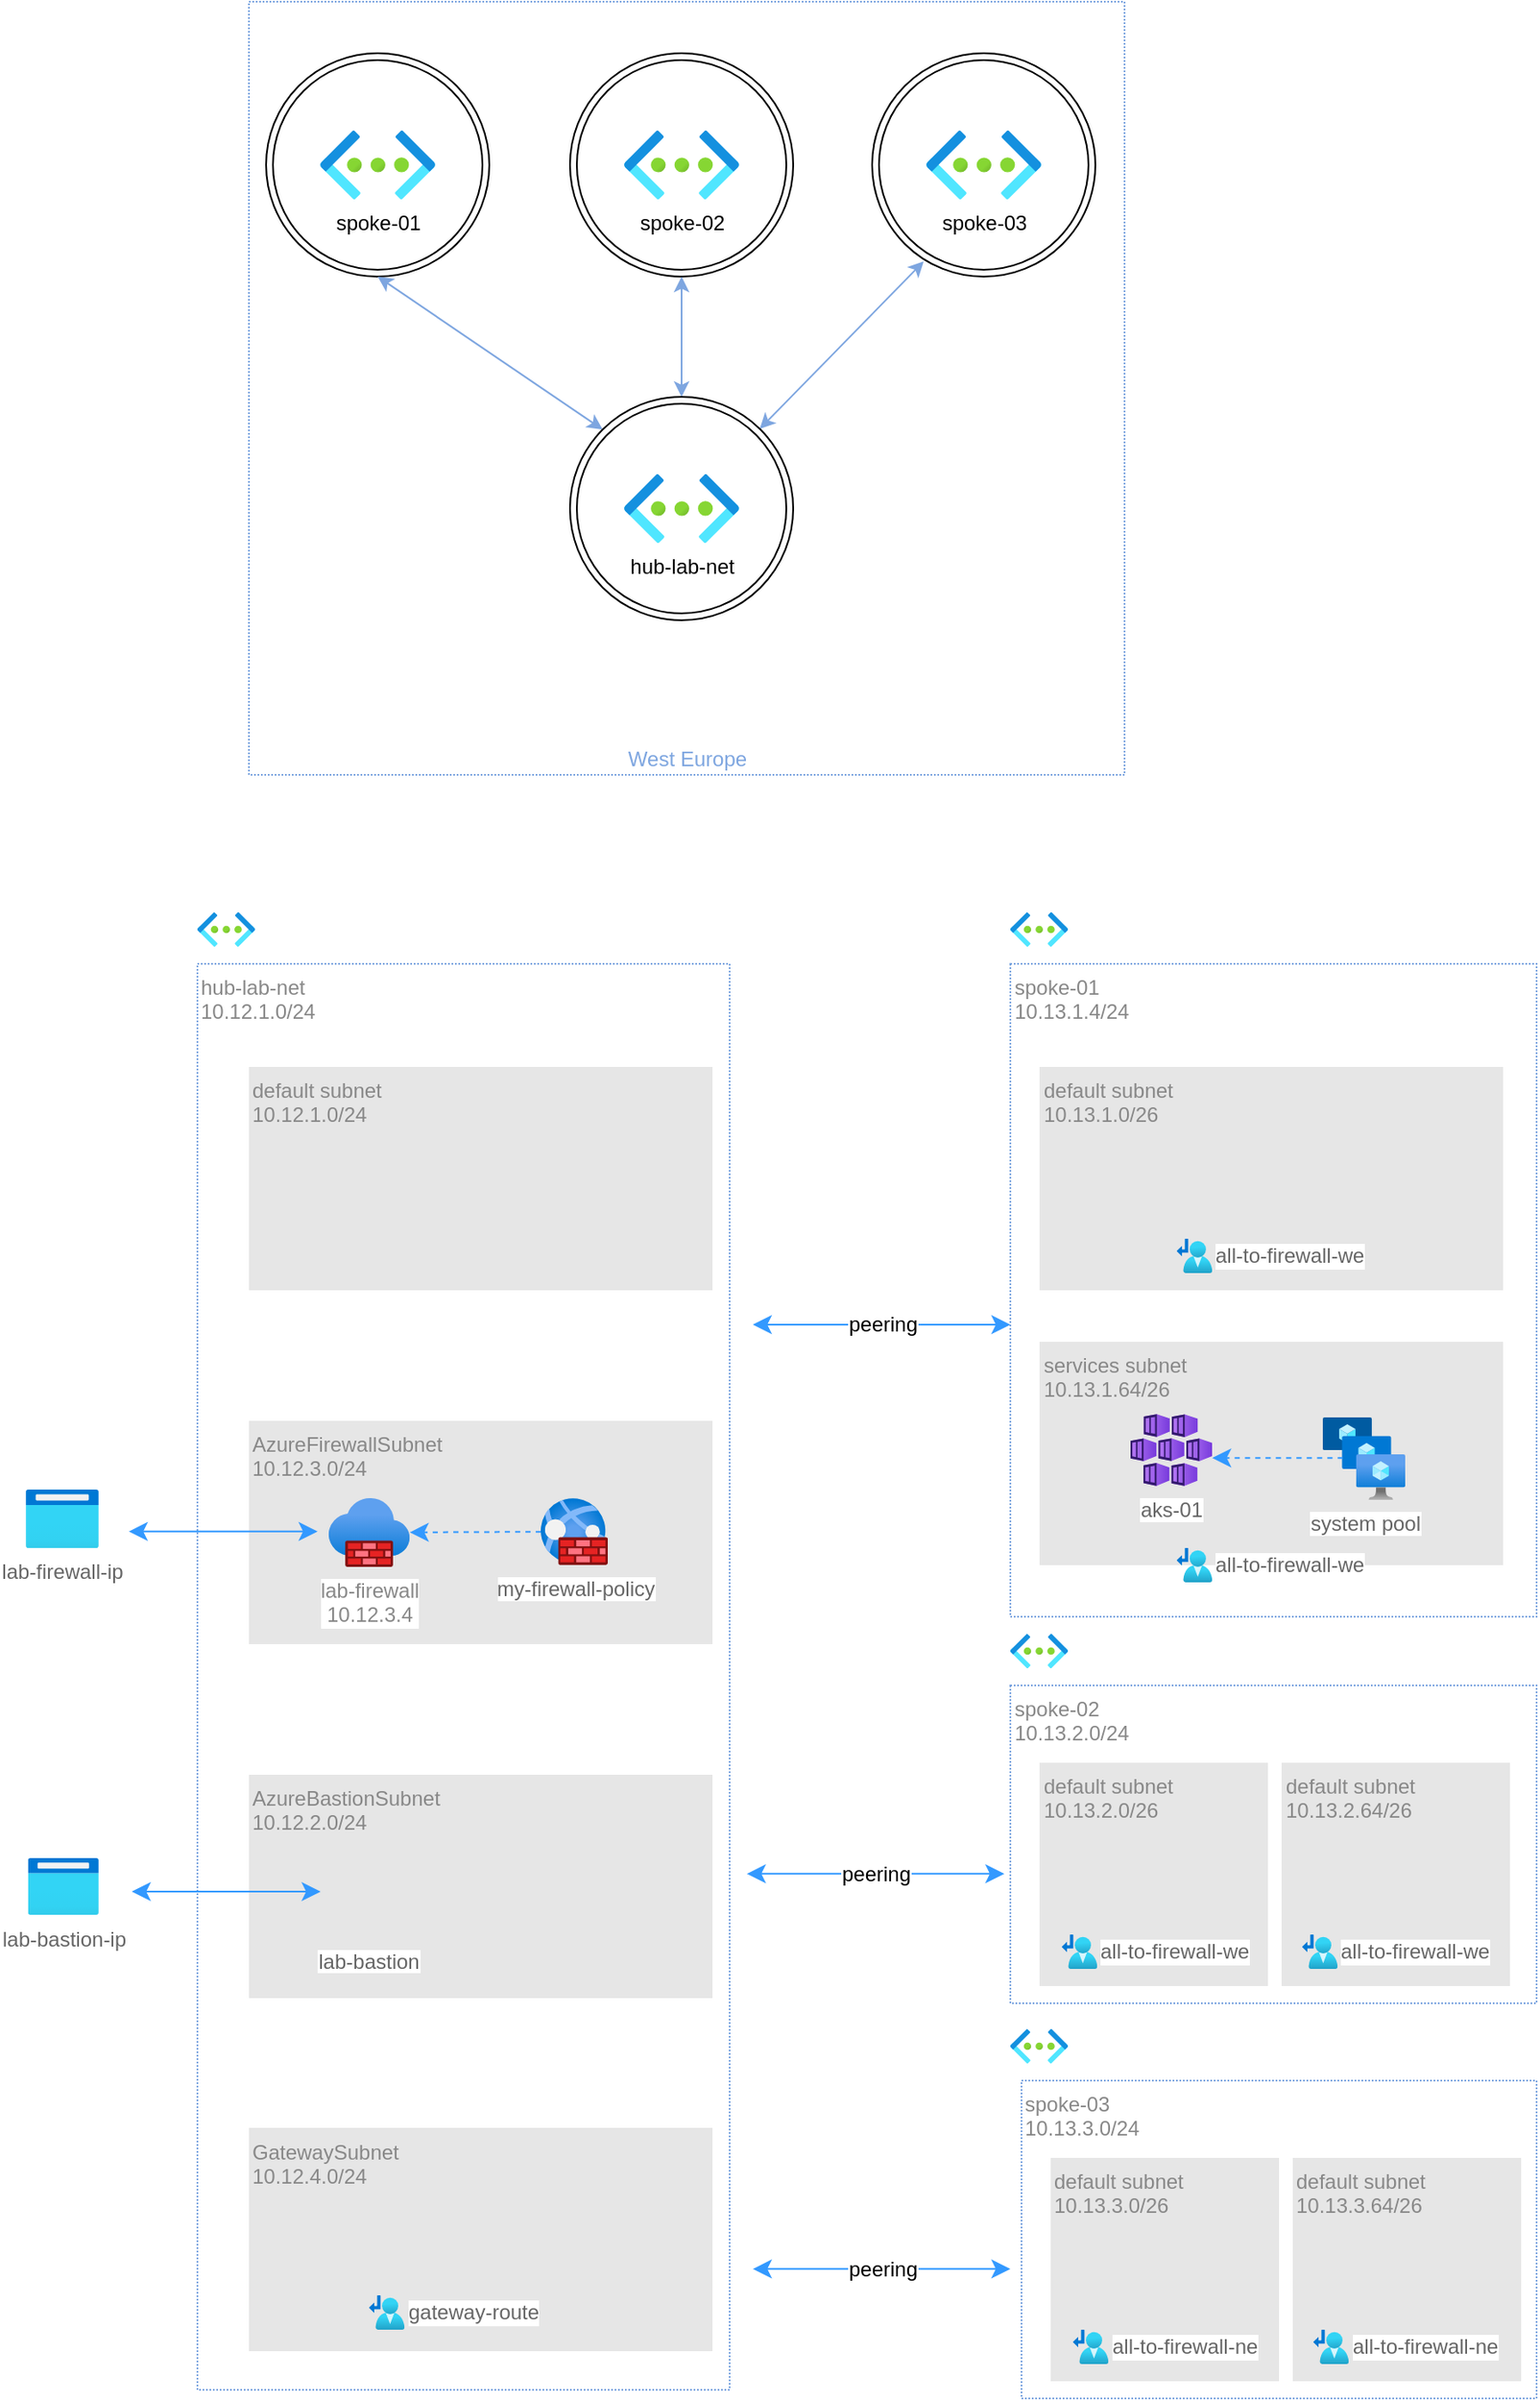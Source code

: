 <mxfile version="21.3.7" type="device">
  <diagram name="Page-1" id="FFA9UxrkgAWa3RQxIZZn">
    <mxGraphModel dx="1208" dy="495" grid="1" gridSize="10" guides="1" tooltips="1" connect="1" arrows="1" fold="1" page="1" pageScale="1" pageWidth="850" pageHeight="1100" math="0" shadow="0">
      <root>
        <mxCell id="0" />
        <mxCell id="1" parent="0" />
        <mxCell id="JXWO4xugu6VxWCJeTE2x-30" value="West Europe" style="verticalLabelPosition=middle;verticalAlign=bottom;html=1;shape=mxgraph.basic.rect;fillColor2=none;strokeWidth=1;size=20;indent=5;fillColor=none;strokeColor=#7EA6E0;dashed=1;dashPattern=1 1;fontColor=#7EA6E0;labelPosition=center;align=center;horizontal=1;" parent="1" vertex="1">
          <mxGeometry x="70" y="40" width="510" height="450" as="geometry" />
        </mxCell>
        <mxCell id="JXWO4xugu6VxWCJeTE2x-6" value="" style="group" parent="1" vertex="1" connectable="0">
          <mxGeometry x="80" y="70" width="130" height="130" as="geometry" />
        </mxCell>
        <mxCell id="JXWO4xugu6VxWCJeTE2x-3" value="" style="ellipse;shape=doubleEllipse;whiteSpace=wrap;html=1;aspect=fixed;" parent="JXWO4xugu6VxWCJeTE2x-6" vertex="1">
          <mxGeometry width="130" height="130" as="geometry" />
        </mxCell>
        <mxCell id="JXWO4xugu6VxWCJeTE2x-4" value="spoke-01" style="aspect=fixed;html=1;points=[];align=center;image;fontSize=12;image=img/lib/azure2/networking/Virtual_Networks.svg;" parent="JXWO4xugu6VxWCJeTE2x-6" vertex="1">
          <mxGeometry x="31.5" y="45" width="67" height="40" as="geometry" />
        </mxCell>
        <mxCell id="JXWO4xugu6VxWCJeTE2x-7" value="" style="group" parent="1" vertex="1" connectable="0">
          <mxGeometry x="257" y="70" width="130" height="130" as="geometry" />
        </mxCell>
        <mxCell id="JXWO4xugu6VxWCJeTE2x-8" value="" style="ellipse;shape=doubleEllipse;whiteSpace=wrap;html=1;aspect=fixed;" parent="JXWO4xugu6VxWCJeTE2x-7" vertex="1">
          <mxGeometry width="130" height="130" as="geometry" />
        </mxCell>
        <mxCell id="JXWO4xugu6VxWCJeTE2x-9" value="spoke-02" style="aspect=fixed;html=1;points=[];align=center;image;fontSize=12;image=img/lib/azure2/networking/Virtual_Networks.svg;" parent="JXWO4xugu6VxWCJeTE2x-7" vertex="1">
          <mxGeometry x="31.5" y="45" width="67" height="40" as="geometry" />
        </mxCell>
        <mxCell id="JXWO4xugu6VxWCJeTE2x-11" value="" style="group" parent="1" vertex="1" connectable="0">
          <mxGeometry x="433" y="70" width="130" height="130" as="geometry" />
        </mxCell>
        <mxCell id="JXWO4xugu6VxWCJeTE2x-12" value="" style="ellipse;shape=doubleEllipse;whiteSpace=wrap;html=1;aspect=fixed;" parent="JXWO4xugu6VxWCJeTE2x-11" vertex="1">
          <mxGeometry width="130" height="130" as="geometry" />
        </mxCell>
        <mxCell id="JXWO4xugu6VxWCJeTE2x-13" value="spoke-03" style="aspect=fixed;html=1;points=[];align=center;image;fontSize=12;image=img/lib/azure2/networking/Virtual_Networks.svg;" parent="JXWO4xugu6VxWCJeTE2x-11" vertex="1">
          <mxGeometry x="31.5" y="45" width="67" height="40" as="geometry" />
        </mxCell>
        <mxCell id="JXWO4xugu6VxWCJeTE2x-35" value="" style="endArrow=classic;startArrow=classic;html=1;rounded=0;fontColor=#7EA6E0;entryX=0.5;entryY=1;entryDx=0;entryDy=0;exitX=0;exitY=0;exitDx=0;exitDy=0;strokeColor=#7EA6E0;" parent="1" source="JXWO4xugu6VxWCJeTE2x-2" target="JXWO4xugu6VxWCJeTE2x-3" edge="1">
          <mxGeometry width="50" height="50" relative="1" as="geometry">
            <mxPoint x="-20" y="310" as="sourcePoint" />
            <mxPoint x="30" y="180" as="targetPoint" />
          </mxGeometry>
        </mxCell>
        <mxCell id="JXWO4xugu6VxWCJeTE2x-37" value="" style="endArrow=classic;startArrow=classic;html=1;rounded=0;fontColor=#7EA6E0;entryX=0.231;entryY=0.932;entryDx=0;entryDy=0;strokeColor=#7EA6E0;entryPerimeter=0;" parent="1" source="JXWO4xugu6VxWCJeTE2x-2" target="JXWO4xugu6VxWCJeTE2x-12" edge="1">
          <mxGeometry width="50" height="50" relative="1" as="geometry">
            <mxPoint x="312.175" y="277.825" as="sourcePoint" />
            <mxPoint x="332" y="210" as="targetPoint" />
          </mxGeometry>
        </mxCell>
        <mxCell id="JXWO4xugu6VxWCJeTE2x-36" value="" style="endArrow=classic;startArrow=classic;html=1;rounded=0;fontColor=#7EA6E0;entryX=0.5;entryY=1;entryDx=0;entryDy=0;strokeColor=#7EA6E0;" parent="1" source="JXWO4xugu6VxWCJeTE2x-2" target="JXWO4xugu6VxWCJeTE2x-8" edge="1">
          <mxGeometry width="50" height="50" relative="1" as="geometry">
            <mxPoint x="177.825" y="277.825" as="sourcePoint" />
            <mxPoint x="155" y="210" as="targetPoint" />
          </mxGeometry>
        </mxCell>
        <mxCell id="JXWO4xugu6VxWCJeTE2x-39" value="" style="group" parent="1" vertex="1" connectable="0">
          <mxGeometry x="257" y="270" width="130" height="130" as="geometry" />
        </mxCell>
        <mxCell id="JXWO4xugu6VxWCJeTE2x-2" value="" style="ellipse;shape=doubleEllipse;whiteSpace=wrap;html=1;aspect=fixed;" parent="JXWO4xugu6VxWCJeTE2x-39" vertex="1">
          <mxGeometry width="130" height="130" as="geometry" />
        </mxCell>
        <mxCell id="JXWO4xugu6VxWCJeTE2x-1" value="hub-lab-net" style="aspect=fixed;html=1;points=[];align=center;image;fontSize=12;image=img/lib/azure2/networking/Virtual_Networks.svg;" parent="JXWO4xugu6VxWCJeTE2x-39" vertex="1">
          <mxGeometry x="31.5" y="45" width="67" height="40" as="geometry" />
        </mxCell>
        <mxCell id="dC8h2j_e8fjJUz522AtT-1" value="hub-lab-net&lt;br&gt;10.12.1.0/24" style="verticalLabelPosition=middle;verticalAlign=top;shape=mxgraph.basic.rect;fillColor2=none;strokeWidth=1;size=20;indent=5;fillColor=none;strokeColor=#7EA6E0;dashed=1;dashPattern=1 1;fontColor=#888888;labelPosition=center;align=left;horizontal=1;labelBorderColor=none;html=1;" vertex="1" parent="1">
          <mxGeometry x="40" y="600" width="310" height="830" as="geometry" />
        </mxCell>
        <mxCell id="dC8h2j_e8fjJUz522AtT-2" value="" style="image;aspect=fixed;html=1;points=[];align=center;fontSize=12;image=img/lib/azure2/networking/Virtual_Networks.svg;" vertex="1" parent="1">
          <mxGeometry x="40" y="570" width="33.5" height="20" as="geometry" />
        </mxCell>
        <mxCell id="dC8h2j_e8fjJUz522AtT-3" value="default subnet&lt;br&gt;10.12.1.0/24" style="verticalLabelPosition=middle;verticalAlign=top;shape=mxgraph.basic.rect;fillColor2=none;strokeWidth=1;size=20;indent=5;fillColor=#E6E6E6;strokeColor=none;dashed=1;dashPattern=1 1;fontColor=#888888;labelPosition=center;align=left;horizontal=1;labelBorderColor=none;html=1;" vertex="1" parent="1">
          <mxGeometry x="70" y="660" width="270" height="130" as="geometry" />
        </mxCell>
        <mxCell id="dC8h2j_e8fjJUz522AtT-6" value="GatewaySubnet&lt;br&gt;10.12.4.0/24" style="verticalLabelPosition=middle;verticalAlign=top;shape=mxgraph.basic.rect;fillColor2=none;strokeWidth=1;size=20;indent=5;fillColor=#E6E6E6;strokeColor=none;dashed=1;dashPattern=1 1;fontColor=#888888;labelPosition=center;align=left;horizontal=1;labelBorderColor=none;html=1;" vertex="1" parent="1">
          <mxGeometry x="70" y="1277.5" width="270" height="130" as="geometry" />
        </mxCell>
        <mxCell id="dC8h2j_e8fjJUz522AtT-15" value="lab-firewall-ip" style="image;aspect=fixed;html=1;points=[];align=center;fontSize=12;image=img/lib/azure2/general/Browser.svg;fontColor=#666666;" vertex="1" parent="1">
          <mxGeometry x="-60" y="906" width="42.5" height="34" as="geometry" />
        </mxCell>
        <mxCell id="dC8h2j_e8fjJUz522AtT-16" value="lab-bastion-ip" style="image;aspect=fixed;html=1;points=[];align=center;fontSize=12;image=img/lib/azure2/general/Browser.svg;fontColor=#666666;" vertex="1" parent="1">
          <mxGeometry x="-58.75" y="1120.5" width="41.25" height="33" as="geometry" />
        </mxCell>
        <mxCell id="dC8h2j_e8fjJUz522AtT-21" value="spoke-01&lt;br&gt;10.13.1.4/24" style="verticalLabelPosition=middle;verticalAlign=top;shape=mxgraph.basic.rect;fillColor2=none;strokeWidth=1;size=20;indent=5;fillColor=none;strokeColor=#7EA6E0;dashed=1;dashPattern=1 1;fontColor=#888888;labelPosition=center;align=left;horizontal=1;labelBorderColor=none;html=1;" vertex="1" parent="1">
          <mxGeometry x="513.5" y="600" width="306.5" height="380" as="geometry" />
        </mxCell>
        <mxCell id="dC8h2j_e8fjJUz522AtT-22" value="default subnet&lt;br&gt;10.13.1.0/26" style="verticalLabelPosition=middle;verticalAlign=top;shape=mxgraph.basic.rect;fillColor2=none;strokeWidth=1;size=20;indent=5;fillColor=#E6E6E6;strokeColor=none;dashed=1;dashPattern=1 1;fontColor=#888888;labelPosition=center;align=left;horizontal=1;labelBorderColor=none;html=1;" vertex="1" parent="1">
          <mxGeometry x="530.5" y="660" width="270" height="130" as="geometry" />
        </mxCell>
        <mxCell id="dC8h2j_e8fjJUz522AtT-23" value="services subnet&lt;br&gt;10.13.1.64/26" style="verticalLabelPosition=middle;verticalAlign=top;shape=mxgraph.basic.rect;fillColor2=none;strokeWidth=1;size=20;indent=5;fillColor=#E6E6E6;strokeColor=none;dashed=1;dashPattern=1 1;fontColor=#888888;labelPosition=center;align=left;horizontal=1;labelBorderColor=none;html=1;" vertex="1" parent="1">
          <mxGeometry x="530.5" y="820" width="270" height="130" as="geometry" />
        </mxCell>
        <mxCell id="dC8h2j_e8fjJUz522AtT-24" value="all-to-firewall-we" style="image;aspect=fixed;html=1;points=[];align=left;fontSize=12;image=img/lib/azure2/networking/Route_Tables.svg;labelPosition=right;verticalLabelPosition=middle;verticalAlign=middle;fontColor=#666666;" vertex="1" parent="1">
          <mxGeometry x="610.45" y="760" width="20.65" height="20" as="geometry" />
        </mxCell>
        <mxCell id="dC8h2j_e8fjJUz522AtT-25" value="all-to-firewall-we" style="image;aspect=fixed;html=1;points=[];align=left;fontSize=12;image=img/lib/azure2/networking/Route_Tables.svg;labelPosition=right;verticalLabelPosition=middle;verticalAlign=middle;fontColor=#666666;" vertex="1" parent="1">
          <mxGeometry x="610.45" y="940" width="20.65" height="20" as="geometry" />
        </mxCell>
        <mxCell id="dC8h2j_e8fjJUz522AtT-26" value="aks-01" style="image;aspect=fixed;html=1;points=[];align=center;fontSize=12;image=img/lib/azure2/containers/Kubernetes_Services.svg;fontColor=#666666;" vertex="1" parent="1">
          <mxGeometry x="583.5" y="862" width="47.6" height="42" as="geometry" />
        </mxCell>
        <mxCell id="dC8h2j_e8fjJUz522AtT-27" value="system pool" style="image;aspect=fixed;html=1;points=[];align=center;fontSize=12;image=img/lib/azure2/compute/VM_Scale_Sets.svg;fontColor=#666666;" vertex="1" parent="1">
          <mxGeometry x="695.5" y="864" width="48" height="48" as="geometry" />
        </mxCell>
        <mxCell id="dC8h2j_e8fjJUz522AtT-28" value="" style="edgeStyle=none;curved=1;rounded=0;orthogonalLoop=1;jettySize=auto;html=1;fontSize=12;startSize=8;endSize=8;strokeColor=#3399FF;dashed=1;" edge="1" parent="1">
          <mxGeometry relative="1" as="geometry">
            <mxPoint x="707.1" y="887.58" as="sourcePoint" />
            <mxPoint x="631.1" y="887.58" as="targetPoint" />
          </mxGeometry>
        </mxCell>
        <mxCell id="dC8h2j_e8fjJUz522AtT-29" value="spoke-02&lt;br&gt;10.13.2.0/24" style="verticalLabelPosition=middle;verticalAlign=top;shape=mxgraph.basic.rect;fillColor2=none;strokeWidth=1;size=20;indent=5;fillColor=none;strokeColor=#7EA6E0;dashed=1;dashPattern=1 1;fontColor=#888888;labelPosition=center;align=left;horizontal=1;labelBorderColor=none;html=1;" vertex="1" parent="1">
          <mxGeometry x="513.5" y="1020" width="306.5" height="185" as="geometry" />
        </mxCell>
        <mxCell id="dC8h2j_e8fjJUz522AtT-30" value="default subnet&lt;br&gt;10.13.2.0/26" style="verticalLabelPosition=middle;verticalAlign=top;shape=mxgraph.basic.rect;fillColor2=none;strokeWidth=1;size=20;indent=5;fillColor=#E6E6E6;strokeColor=none;dashed=1;dashPattern=1 1;fontColor=#888888;labelPosition=center;align=left;horizontal=1;labelBorderColor=none;html=1;" vertex="1" parent="1">
          <mxGeometry x="530.5" y="1065" width="133" height="130" as="geometry" />
        </mxCell>
        <mxCell id="dC8h2j_e8fjJUz522AtT-31" value="default subnet&lt;br&gt;10.13.2.64/26" style="verticalLabelPosition=middle;verticalAlign=top;shape=mxgraph.basic.rect;fillColor2=none;strokeWidth=1;size=20;indent=5;fillColor=#E6E6E6;strokeColor=none;dashed=1;dashPattern=1 1;fontColor=#888888;labelPosition=center;align=left;horizontal=1;labelBorderColor=none;html=1;" vertex="1" parent="1">
          <mxGeometry x="671.5" y="1065" width="133" height="130" as="geometry" />
        </mxCell>
        <mxCell id="dC8h2j_e8fjJUz522AtT-32" value="all-to-firewall-we" style="image;aspect=fixed;html=1;points=[];align=left;fontSize=12;image=img/lib/azure2/networking/Route_Tables.svg;labelPosition=right;verticalLabelPosition=middle;verticalAlign=middle;fontColor=#666666;" vertex="1" parent="1">
          <mxGeometry x="543.5" y="1165" width="20.65" height="20" as="geometry" />
        </mxCell>
        <mxCell id="dC8h2j_e8fjJUz522AtT-33" value="all-to-firewall-we" style="image;aspect=fixed;html=1;points=[];align=left;fontSize=12;image=img/lib/azure2/networking/Route_Tables.svg;labelPosition=right;verticalLabelPosition=middle;verticalAlign=middle;fontColor=#666666;" vertex="1" parent="1">
          <mxGeometry x="683.5" y="1165" width="20.65" height="20" as="geometry" />
        </mxCell>
        <mxCell id="dC8h2j_e8fjJUz522AtT-34" value="spoke-03&lt;br&gt;10.13.3.0/24" style="verticalLabelPosition=middle;verticalAlign=top;shape=mxgraph.basic.rect;fillColor2=none;strokeWidth=1;size=20;indent=5;fillColor=none;strokeColor=#7EA6E0;dashed=1;dashPattern=1 1;fontColor=#888888;labelPosition=center;align=left;horizontal=1;labelBorderColor=none;html=1;" vertex="1" parent="1">
          <mxGeometry x="520" y="1250" width="300" height="185" as="geometry" />
        </mxCell>
        <mxCell id="dC8h2j_e8fjJUz522AtT-35" value="default subnet&lt;br&gt;10.13.3.0/26" style="verticalLabelPosition=middle;verticalAlign=top;shape=mxgraph.basic.rect;fillColor2=none;strokeWidth=1;size=20;indent=5;fillColor=#E6E6E6;strokeColor=none;dashed=1;dashPattern=1 1;fontColor=#888888;labelPosition=center;align=left;horizontal=1;labelBorderColor=none;html=1;" vertex="1" parent="1">
          <mxGeometry x="537" y="1295" width="133" height="130" as="geometry" />
        </mxCell>
        <mxCell id="dC8h2j_e8fjJUz522AtT-36" value="default subnet&lt;br&gt;10.13.3.64/26" style="verticalLabelPosition=middle;verticalAlign=top;shape=mxgraph.basic.rect;fillColor2=none;strokeWidth=1;size=20;indent=5;fillColor=#E6E6E6;strokeColor=none;dashed=1;dashPattern=1 1;fontColor=#888888;labelPosition=center;align=left;horizontal=1;labelBorderColor=none;html=1;" vertex="1" parent="1">
          <mxGeometry x="678" y="1295" width="133" height="130" as="geometry" />
        </mxCell>
        <mxCell id="dC8h2j_e8fjJUz522AtT-37" value="all-to-firewall-ne" style="image;aspect=fixed;html=1;points=[];align=left;fontSize=12;image=img/lib/azure2/networking/Route_Tables.svg;labelPosition=right;verticalLabelPosition=middle;verticalAlign=middle;fontColor=#666666;" vertex="1" parent="1">
          <mxGeometry x="550" y="1395" width="20.65" height="20" as="geometry" />
        </mxCell>
        <mxCell id="dC8h2j_e8fjJUz522AtT-38" value="all-to-firewall-ne" style="image;aspect=fixed;html=1;points=[];align=left;fontSize=12;image=img/lib/azure2/networking/Route_Tables.svg;labelPosition=right;verticalLabelPosition=middle;verticalAlign=middle;fontColor=#666666;" vertex="1" parent="1">
          <mxGeometry x="690" y="1395" width="20.65" height="20" as="geometry" />
        </mxCell>
        <mxCell id="dC8h2j_e8fjJUz522AtT-40" value="" style="image;aspect=fixed;html=1;points=[];align=center;fontSize=12;image=img/lib/azure2/networking/Virtual_Networks.svg;" vertex="1" parent="1">
          <mxGeometry x="513.5" y="570" width="33.5" height="20" as="geometry" />
        </mxCell>
        <mxCell id="dC8h2j_e8fjJUz522AtT-41" value="" style="image;aspect=fixed;html=1;points=[];align=center;fontSize=12;image=img/lib/azure2/networking/Virtual_Networks.svg;" vertex="1" parent="1">
          <mxGeometry x="513.5" y="990" width="33.5" height="20" as="geometry" />
        </mxCell>
        <mxCell id="dC8h2j_e8fjJUz522AtT-42" value="" style="image;aspect=fixed;html=1;points=[];align=center;fontSize=12;image=img/lib/azure2/networking/Virtual_Networks.svg;" vertex="1" parent="1">
          <mxGeometry x="513.5" y="1220" width="33.5" height="20" as="geometry" />
        </mxCell>
        <mxCell id="dC8h2j_e8fjJUz522AtT-43" value="peering" style="endArrow=classic;startArrow=classic;html=1;rounded=0;fontSize=12;startSize=8;endSize=8;curved=1;strokeColor=#3399FF;" edge="1" parent="1">
          <mxGeometry width="50" height="50" relative="1" as="geometry">
            <mxPoint x="360" y="1129.66" as="sourcePoint" />
            <mxPoint x="510" y="1129.66" as="targetPoint" />
          </mxGeometry>
        </mxCell>
        <mxCell id="dC8h2j_e8fjJUz522AtT-45" value="peering" style="endArrow=classic;startArrow=classic;html=1;rounded=0;fontSize=12;startSize=8;endSize=8;curved=1;strokeColor=#3399FF;" edge="1" parent="1">
          <mxGeometry width="50" height="50" relative="1" as="geometry">
            <mxPoint x="363.5" y="1359.66" as="sourcePoint" />
            <mxPoint x="513.5" y="1359.66" as="targetPoint" />
          </mxGeometry>
        </mxCell>
        <mxCell id="dC8h2j_e8fjJUz522AtT-46" value="peering" style="endArrow=classic;startArrow=classic;html=1;rounded=0;fontSize=12;startSize=8;endSize=8;curved=1;strokeColor=#3399FF;" edge="1" parent="1">
          <mxGeometry width="50" height="50" relative="1" as="geometry">
            <mxPoint x="363.5" y="810.0" as="sourcePoint" />
            <mxPoint x="513.5" y="810.0" as="targetPoint" />
          </mxGeometry>
        </mxCell>
        <mxCell id="dC8h2j_e8fjJUz522AtT-47" value="" style="group" vertex="1" connectable="0" parent="1">
          <mxGeometry x="70" y="866" width="270" height="130" as="geometry" />
        </mxCell>
        <mxCell id="dC8h2j_e8fjJUz522AtT-4" value="AzureFirewallSubnet&lt;br&gt;10.12.3.0/24" style="verticalLabelPosition=middle;verticalAlign=top;shape=mxgraph.basic.rect;fillColor2=none;strokeWidth=1;size=20;indent=5;fillColor=#E6E6E6;strokeColor=none;dashed=1;dashPattern=1 1;fontColor=#888888;labelPosition=center;align=left;horizontal=1;labelBorderColor=none;html=1;" vertex="1" parent="dC8h2j_e8fjJUz522AtT-47">
          <mxGeometry width="270" height="130" as="geometry" />
        </mxCell>
        <mxCell id="dC8h2j_e8fjJUz522AtT-7" value="lab-firewall&lt;br&gt;10.12.3.4" style="image;aspect=fixed;html=1;points=[];align=center;fontSize=12;image=img/lib/azure2/networking/Firewalls.svg;fontColor=#888888;" vertex="1" parent="dC8h2j_e8fjJUz522AtT-47">
          <mxGeometry x="46.34" y="45" width="47.33" height="40" as="geometry" />
        </mxCell>
        <mxCell id="dC8h2j_e8fjJUz522AtT-20" value="" style="edgeStyle=none;curved=1;rounded=0;orthogonalLoop=1;jettySize=auto;html=1;fontSize=12;startSize=8;endSize=8;strokeColor=#3399FF;dashed=1;" edge="1" parent="dC8h2j_e8fjJUz522AtT-47" source="dC8h2j_e8fjJUz522AtT-19" target="dC8h2j_e8fjJUz522AtT-7">
          <mxGeometry relative="1" as="geometry" />
        </mxCell>
        <mxCell id="dC8h2j_e8fjJUz522AtT-19" value="my-firewall-policy" style="image;aspect=fixed;html=1;points=[];align=center;fontSize=12;image=img/lib/azure2/networking/Web_Application_Firewall_Policies_WAF.svg;fontColor=#666666;" vertex="1" parent="dC8h2j_e8fjJUz522AtT-47">
          <mxGeometry x="170" y="45" width="39" height="39" as="geometry" />
        </mxCell>
        <mxCell id="dC8h2j_e8fjJUz522AtT-48" value="" style="group" vertex="1" connectable="0" parent="1">
          <mxGeometry x="70" y="1072" width="270" height="130" as="geometry" />
        </mxCell>
        <mxCell id="dC8h2j_e8fjJUz522AtT-5" value="AzureBastionSubnet&lt;br&gt;10.12.2.0/24" style="verticalLabelPosition=middle;verticalAlign=top;shape=mxgraph.basic.rect;fillColor2=none;strokeWidth=1;size=20;indent=5;fillColor=#E6E6E6;strokeColor=none;dashed=1;dashPattern=1 1;fontColor=#888888;labelPosition=center;align=left;horizontal=1;labelBorderColor=none;html=1;" vertex="1" parent="dC8h2j_e8fjJUz522AtT-48">
          <mxGeometry width="270" height="130" as="geometry" />
        </mxCell>
        <mxCell id="dC8h2j_e8fjJUz522AtT-10" value="lab-bastion" style="shape=image;verticalLabelPosition=bottom;labelBackgroundColor=default;verticalAlign=top;aspect=fixed;imageAspect=0;image=https://www.rbaconsulting.com/wp-content/uploads/2019/10/azure-bastion-icon.png;fontColor=#666666;" vertex="1" parent="dC8h2j_e8fjJUz522AtT-48">
          <mxGeometry x="47.5" y="50" width="45" height="45" as="geometry" />
        </mxCell>
        <mxCell id="dC8h2j_e8fjJUz522AtT-17" value="" style="endArrow=classic;startArrow=classic;html=1;rounded=0;fontSize=12;startSize=8;endSize=8;curved=1;strokeColor=#3399FF;" edge="1" parent="1">
          <mxGeometry width="50" height="50" relative="1" as="geometry">
            <mxPoint y="930.41" as="sourcePoint" />
            <mxPoint x="110" y="930.41" as="targetPoint" />
          </mxGeometry>
        </mxCell>
        <mxCell id="dC8h2j_e8fjJUz522AtT-18" value="" style="endArrow=classic;startArrow=classic;html=1;rounded=0;fontSize=12;startSize=8;endSize=8;curved=1;strokeColor=#3399FF;" edge="1" parent="1">
          <mxGeometry width="50" height="50" relative="1" as="geometry">
            <mxPoint x="1.75" y="1140" as="sourcePoint" />
            <mxPoint x="111.75" y="1140" as="targetPoint" />
          </mxGeometry>
        </mxCell>
        <mxCell id="dC8h2j_e8fjJUz522AtT-49" value="gateway-route" style="image;aspect=fixed;html=1;points=[];align=left;fontSize=12;image=img/lib/azure2/networking/Route_Tables.svg;labelPosition=right;verticalLabelPosition=middle;verticalAlign=middle;fontColor=#666666;" vertex="1" parent="1">
          <mxGeometry x="140.0" y="1375" width="20.65" height="20" as="geometry" />
        </mxCell>
      </root>
    </mxGraphModel>
  </diagram>
</mxfile>
